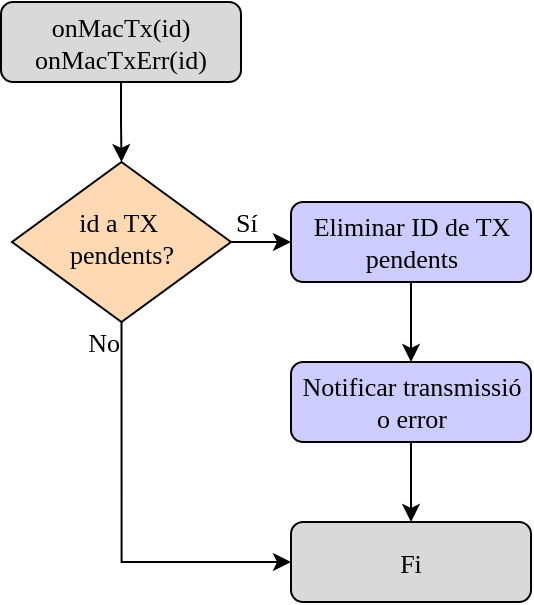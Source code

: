 <mxfile version="26.2.2">
  <diagram name="Page-1" id="Vy497E6wSixf5GDCrErR">
    <mxGraphModel dx="697" dy="469" grid="1" gridSize="10" guides="1" tooltips="1" connect="1" arrows="1" fold="1" page="1" pageScale="1" pageWidth="827" pageHeight="1169" math="0" shadow="0">
      <root>
        <mxCell id="0" />
        <mxCell id="1" parent="0" />
        <mxCell id="_DUKWzpi_UQ7zX0dj8wi-1" value="Fi" style="rounded=1;fontSize=13;glass=0;strokeWidth=1;shadow=0;fontFamily=Computer Modern;fillColor=light-dark(#d9d9d9, #CCCCCC);fontStyle=0;verticalAlign=middle;" vertex="1" parent="1">
          <mxGeometry x="464.5" y="880" width="120" height="40" as="geometry" />
        </mxCell>
        <mxCell id="_DUKWzpi_UQ7zX0dj8wi-2" value="" style="edgeStyle=orthogonalEdgeStyle;rounded=0;orthogonalLoop=1;jettySize=auto;html=1;" edge="1" parent="1" source="_DUKWzpi_UQ7zX0dj8wi-4" target="_DUKWzpi_UQ7zX0dj8wi-7">
          <mxGeometry relative="1" as="geometry" />
        </mxCell>
        <mxCell id="_DUKWzpi_UQ7zX0dj8wi-3" value="" style="edgeStyle=orthogonalEdgeStyle;rounded=0;orthogonalLoop=1;jettySize=auto;html=1;entryX=0;entryY=0.5;entryDx=0;entryDy=0;exitX=0.5;exitY=1;exitDx=0;exitDy=0;" edge="1" parent="1" source="_DUKWzpi_UQ7zX0dj8wi-4" target="_DUKWzpi_UQ7zX0dj8wi-1">
          <mxGeometry relative="1" as="geometry">
            <mxPoint x="379.806" y="820" as="targetPoint" />
          </mxGeometry>
        </mxCell>
        <mxCell id="_DUKWzpi_UQ7zX0dj8wi-4" value="&lt;font style=&quot;font-size: 13px;&quot;&gt;id a TX&amp;nbsp;&lt;/font&gt;&lt;div&gt;&lt;font style=&quot;font-size: 13px;&quot;&gt;pendents?&lt;/font&gt;&lt;/div&gt;" style="rhombus;whiteSpace=wrap;html=1;shadow=0;fontFamily=Computer Modern;fontSize=11;align=center;strokeWidth=1;spacing=6;spacingTop=-4;fillColor=light-dark(#ffd9b3, #36210a);strokeColor=#000000;" vertex="1" parent="1">
          <mxGeometry x="325" y="700" width="109.5" height="80" as="geometry" />
        </mxCell>
        <mxCell id="_DUKWzpi_UQ7zX0dj8wi-5" value="" style="edgeStyle=orthogonalEdgeStyle;rounded=0;orthogonalLoop=1;jettySize=auto;html=1;" edge="1" parent="1" source="_DUKWzpi_UQ7zX0dj8wi-12" target="_DUKWzpi_UQ7zX0dj8wi-4">
          <mxGeometry relative="1" as="geometry" />
        </mxCell>
        <mxCell id="_DUKWzpi_UQ7zX0dj8wi-6" value="" style="edgeStyle=orthogonalEdgeStyle;rounded=0;orthogonalLoop=1;jettySize=auto;html=1;" edge="1" parent="1" source="_DUKWzpi_UQ7zX0dj8wi-7" target="_DUKWzpi_UQ7zX0dj8wi-11">
          <mxGeometry relative="1" as="geometry" />
        </mxCell>
        <mxCell id="_DUKWzpi_UQ7zX0dj8wi-7" value="Eliminar ID de TX pendents" style="rounded=1;whiteSpace=wrap;html=1;fontSize=13;glass=0;strokeWidth=1;shadow=0;fontFamily=Computer Modern;strokeColor=light-dark(#000000,#EDEDED);fillColor=light-dark(#ccccff, #ededed);" vertex="1" parent="1">
          <mxGeometry x="464.5" y="720" width="120" height="40" as="geometry" />
        </mxCell>
        <mxCell id="_DUKWzpi_UQ7zX0dj8wi-8" value="&lt;span style=&quot;font-style: normal;&quot;&gt;Sí&lt;/span&gt;" style="edgeLabel;html=1;align=left;verticalAlign=middle;resizable=0;points=[];fontFamily=Computer Modern;fontSize=13;fontColor=default;labelBackgroundColor=none;fontStyle=2" vertex="1" connectable="0" parent="1">
          <mxGeometry x="434.5" y="729.998" as="geometry" />
        </mxCell>
        <mxCell id="_DUKWzpi_UQ7zX0dj8wi-9" value="&lt;span style=&quot;font-style: normal;&quot;&gt;No&lt;/span&gt;" style="edgeLabel;html=1;align=right;verticalAlign=middle;resizable=0;points=[];fontFamily=Computer Modern;fontSize=13;fontColor=default;labelBackgroundColor=none;fontStyle=2" vertex="1" connectable="0" parent="1">
          <mxGeometry x="379.5" y="789.998" as="geometry" />
        </mxCell>
        <mxCell id="_DUKWzpi_UQ7zX0dj8wi-10" value="" style="edgeStyle=orthogonalEdgeStyle;rounded=0;orthogonalLoop=1;jettySize=auto;html=1;" edge="1" parent="1" source="_DUKWzpi_UQ7zX0dj8wi-11" target="_DUKWzpi_UQ7zX0dj8wi-1">
          <mxGeometry relative="1" as="geometry" />
        </mxCell>
        <mxCell id="_DUKWzpi_UQ7zX0dj8wi-11" value="Notificar transmissió o error" style="rounded=1;whiteSpace=wrap;html=1;fontSize=13;glass=0;strokeWidth=1;shadow=0;fontFamily=Computer Modern;strokeColor=light-dark(#000000,#EDEDED);fillColor=light-dark(#ccccff, #ededed);" vertex="1" parent="1">
          <mxGeometry x="464.5" y="800" width="120" height="40" as="geometry" />
        </mxCell>
        <mxCell id="_DUKWzpi_UQ7zX0dj8wi-12" value="onMacTx(id)&#xa;onMacTxErr(id)" style="rounded=1;fontSize=13;glass=0;strokeWidth=1;shadow=0;fontFamily=Computer Modern;fillColor=light-dark(#d9d9d9, #CCCCCC);fontStyle=0;" vertex="1" parent="1">
          <mxGeometry x="319.5" y="620" width="120" height="40" as="geometry" />
        </mxCell>
      </root>
    </mxGraphModel>
  </diagram>
</mxfile>
